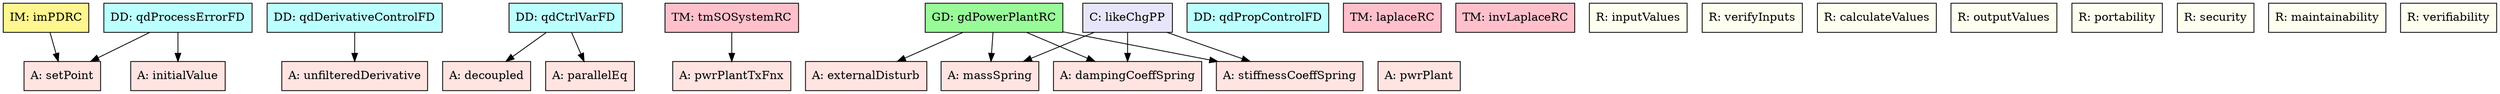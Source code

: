 digraph avsall {
	qdProcessErrorFD -> setPoint;
	qdProcessErrorFD -> initialValue;
	qdDerivativeControlFD -> unfilteredDerivative;
	qdCtrlVarFD -> decoupled;
	qdCtrlVarFD -> parallelEq;
	tmSOSystemRC -> pwrPlantTxFnx;
	gdPowerPlantRC -> externalDisturb;
	gdPowerPlantRC -> massSpring;
	gdPowerPlantRC -> dampingCoeffSpring;
	gdPowerPlantRC -> stiffnessCoeffSpring;
	imPDRC -> setPoint;
	likeChgPP -> massSpring;
	likeChgPP -> dampingCoeffSpring;
	likeChgPP -> stiffnessCoeffSpring;


	pwrPlant	[shape=box, color=black, style=filled, fillcolor=mistyrose, label="A: pwrPlant"];
	decoupled	[shape=box, color=black, style=filled, fillcolor=mistyrose, label="A: decoupled"];
	setPoint	[shape=box, color=black, style=filled, fillcolor=mistyrose, label="A: setPoint"];
	externalDisturb	[shape=box, color=black, style=filled, fillcolor=mistyrose, label="A: externalDisturb"];
	initialValue	[shape=box, color=black, style=filled, fillcolor=mistyrose, label="A: initialValue"];
	parallelEq	[shape=box, color=black, style=filled, fillcolor=mistyrose, label="A: parallelEq"];
	unfilteredDerivative	[shape=box, color=black, style=filled, fillcolor=mistyrose, label="A: unfilteredDerivative"];
	pwrPlantTxFnx	[shape=box, color=black, style=filled, fillcolor=mistyrose, label="A: pwrPlantTxFnx"];
	massSpring	[shape=box, color=black, style=filled, fillcolor=mistyrose, label="A: massSpring"];
	dampingCoeffSpring	[shape=box, color=black, style=filled, fillcolor=mistyrose, label="A: dampingCoeffSpring"];
	stiffnessCoeffSpring	[shape=box, color=black, style=filled, fillcolor=mistyrose, label="A: stiffnessCoeffSpring"];

	subgraph A {
	rank="same"
	{pwrPlant, decoupled, setPoint, externalDisturb, initialValue, parallelEq, unfilteredDerivative, pwrPlantTxFnx, massSpring, dampingCoeffSpring, stiffnessCoeffSpring}
	}

	qdProcessErrorFD	[shape=box, color=black, style=filled, fillcolor=paleturquoise1, label="DD: qdProcessErrorFD"];
	qdPropControlFD	[shape=box, color=black, style=filled, fillcolor=paleturquoise1, label="DD: qdPropControlFD"];
	qdDerivativeControlFD	[shape=box, color=black, style=filled, fillcolor=paleturquoise1, label="DD: qdDerivativeControlFD"];
	qdCtrlVarFD	[shape=box, color=black, style=filled, fillcolor=paleturquoise1, label="DD: qdCtrlVarFD"];

	subgraph DD {
	rank="same"
	{qdProcessErrorFD, qdPropControlFD, qdDerivativeControlFD, qdCtrlVarFD}
	}

	laplaceRC	[shape=box, color=black, style=filled, fillcolor=pink, label="TM: laplaceRC"];
	invLaplaceRC	[shape=box, color=black, style=filled, fillcolor=pink, label="TM: invLaplaceRC"];
	tmSOSystemRC	[shape=box, color=black, style=filled, fillcolor=pink, label="TM: tmSOSystemRC"];

	subgraph TM {
	rank="same"
	{laplaceRC, invLaplaceRC, tmSOSystemRC}
	}

	gdPowerPlantRC	[shape=box, color=black, style=filled, fillcolor=palegreen, label="GD: gdPowerPlantRC"];

	subgraph GD {
	rank="same"
	{gdPowerPlantRC}
	}

	imPDRC	[shape=box, color=black, style=filled, fillcolor=khaki1, label="IM: imPDRC"];

	subgraph IM {
	rank="same"
	{imPDRC}
	}

	inputValues	[shape=box, color=black, style=filled, fillcolor=ivory, label="R: inputValues"];
	verifyInputs	[shape=box, color=black, style=filled, fillcolor=ivory, label="R: verifyInputs"];
	calculateValues	[shape=box, color=black, style=filled, fillcolor=ivory, label="R: calculateValues"];
	outputValues	[shape=box, color=black, style=filled, fillcolor=ivory, label="R: outputValues"];
	portability	[shape=box, color=black, style=filled, fillcolor=ivory, label="R: portability"];
	security	[shape=box, color=black, style=filled, fillcolor=ivory, label="R: security"];
	maintainability	[shape=box, color=black, style=filled, fillcolor=ivory, label="R: maintainability"];
	verifiability	[shape=box, color=black, style=filled, fillcolor=ivory, label="R: verifiability"];

	subgraph R {
	rank="same"
	{inputValues, verifyInputs, calculateValues, outputValues, portability, security, maintainability, verifiability}
	}

	likeChgPP	[shape=box, color=black, style=filled, fillcolor=lavender, label="C: likeChgPP"];

	subgraph C {
	rank="same"
	{likeChgPP}
	}

}
